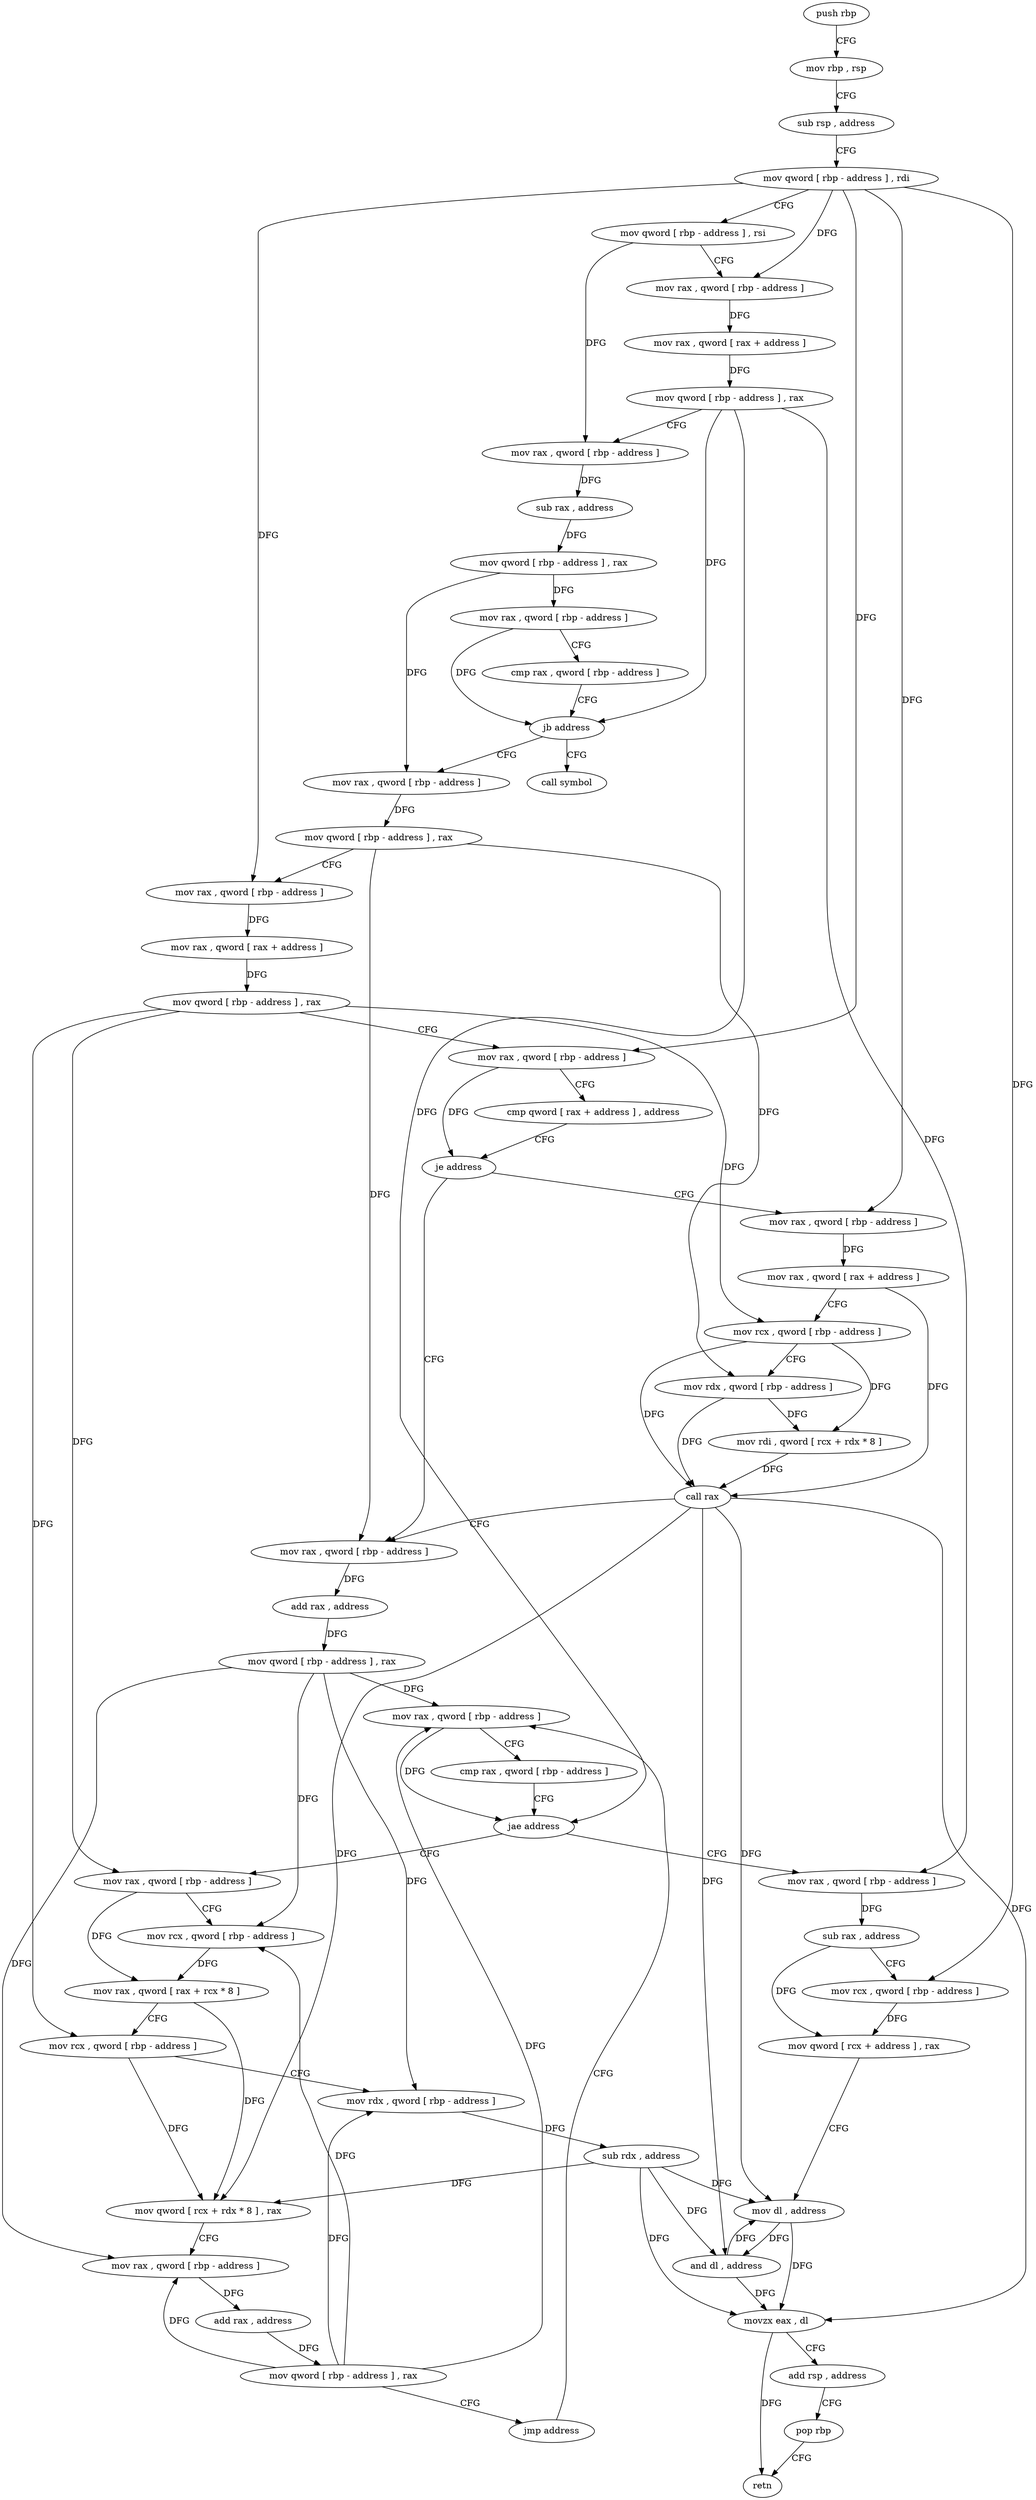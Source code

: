 digraph "func" {
"197296" [label = "push rbp" ]
"197297" [label = "mov rbp , rsp" ]
"197300" [label = "sub rsp , address" ]
"197304" [label = "mov qword [ rbp - address ] , rdi" ]
"197308" [label = "mov qword [ rbp - address ] , rsi" ]
"197312" [label = "mov rax , qword [ rbp - address ]" ]
"197316" [label = "mov rax , qword [ rax + address ]" ]
"197320" [label = "mov qword [ rbp - address ] , rax" ]
"197324" [label = "mov rax , qword [ rbp - address ]" ]
"197328" [label = "sub rax , address" ]
"197334" [label = "mov qword [ rbp - address ] , rax" ]
"197338" [label = "mov rax , qword [ rbp - address ]" ]
"197342" [label = "cmp rax , qword [ rbp - address ]" ]
"197346" [label = "jb address" ]
"197357" [label = "mov rax , qword [ rbp - address ]" ]
"197352" [label = "call symbol" ]
"197361" [label = "mov qword [ rbp - address ] , rax" ]
"197365" [label = "mov rax , qword [ rbp - address ]" ]
"197369" [label = "mov rax , qword [ rax + address ]" ]
"197373" [label = "mov qword [ rbp - address ] , rax" ]
"197377" [label = "mov rax , qword [ rbp - address ]" ]
"197381" [label = "cmp qword [ rax + address ] , address" ]
"197386" [label = "je address" ]
"197414" [label = "mov rax , qword [ rbp - address ]" ]
"197392" [label = "mov rax , qword [ rbp - address ]" ]
"197418" [label = "add rax , address" ]
"197424" [label = "mov qword [ rbp - address ] , rax" ]
"197428" [label = "mov rax , qword [ rbp - address ]" ]
"197396" [label = "mov rax , qword [ rax + address ]" ]
"197400" [label = "mov rcx , qword [ rbp - address ]" ]
"197404" [label = "mov rdx , qword [ rbp - address ]" ]
"197408" [label = "mov rdi , qword [ rcx + rdx * 8 ]" ]
"197412" [label = "call rax" ]
"197492" [label = "mov rax , qword [ rbp - address ]" ]
"197496" [label = "sub rax , address" ]
"197502" [label = "mov rcx , qword [ rbp - address ]" ]
"197506" [label = "mov qword [ rcx + address ] , rax" ]
"197510" [label = "mov dl , address" ]
"197512" [label = "and dl , address" ]
"197515" [label = "movzx eax , dl" ]
"197518" [label = "add rsp , address" ]
"197522" [label = "pop rbp" ]
"197523" [label = "retn" ]
"197442" [label = "mov rax , qword [ rbp - address ]" ]
"197446" [label = "mov rcx , qword [ rbp - address ]" ]
"197450" [label = "mov rax , qword [ rax + rcx * 8 ]" ]
"197454" [label = "mov rcx , qword [ rbp - address ]" ]
"197458" [label = "mov rdx , qword [ rbp - address ]" ]
"197462" [label = "sub rdx , address" ]
"197469" [label = "mov qword [ rcx + rdx * 8 ] , rax" ]
"197473" [label = "mov rax , qword [ rbp - address ]" ]
"197477" [label = "add rax , address" ]
"197483" [label = "mov qword [ rbp - address ] , rax" ]
"197487" [label = "jmp address" ]
"197432" [label = "cmp rax , qword [ rbp - address ]" ]
"197436" [label = "jae address" ]
"197296" -> "197297" [ label = "CFG" ]
"197297" -> "197300" [ label = "CFG" ]
"197300" -> "197304" [ label = "CFG" ]
"197304" -> "197308" [ label = "CFG" ]
"197304" -> "197312" [ label = "DFG" ]
"197304" -> "197365" [ label = "DFG" ]
"197304" -> "197377" [ label = "DFG" ]
"197304" -> "197392" [ label = "DFG" ]
"197304" -> "197502" [ label = "DFG" ]
"197308" -> "197312" [ label = "CFG" ]
"197308" -> "197324" [ label = "DFG" ]
"197312" -> "197316" [ label = "DFG" ]
"197316" -> "197320" [ label = "DFG" ]
"197320" -> "197324" [ label = "CFG" ]
"197320" -> "197346" [ label = "DFG" ]
"197320" -> "197436" [ label = "DFG" ]
"197320" -> "197492" [ label = "DFG" ]
"197324" -> "197328" [ label = "DFG" ]
"197328" -> "197334" [ label = "DFG" ]
"197334" -> "197338" [ label = "DFG" ]
"197334" -> "197357" [ label = "DFG" ]
"197338" -> "197342" [ label = "CFG" ]
"197338" -> "197346" [ label = "DFG" ]
"197342" -> "197346" [ label = "CFG" ]
"197346" -> "197357" [ label = "CFG" ]
"197346" -> "197352" [ label = "CFG" ]
"197357" -> "197361" [ label = "DFG" ]
"197361" -> "197365" [ label = "CFG" ]
"197361" -> "197414" [ label = "DFG" ]
"197361" -> "197404" [ label = "DFG" ]
"197365" -> "197369" [ label = "DFG" ]
"197369" -> "197373" [ label = "DFG" ]
"197373" -> "197377" [ label = "CFG" ]
"197373" -> "197400" [ label = "DFG" ]
"197373" -> "197442" [ label = "DFG" ]
"197373" -> "197454" [ label = "DFG" ]
"197377" -> "197381" [ label = "CFG" ]
"197377" -> "197386" [ label = "DFG" ]
"197381" -> "197386" [ label = "CFG" ]
"197386" -> "197414" [ label = "CFG" ]
"197386" -> "197392" [ label = "CFG" ]
"197414" -> "197418" [ label = "DFG" ]
"197392" -> "197396" [ label = "DFG" ]
"197418" -> "197424" [ label = "DFG" ]
"197424" -> "197428" [ label = "DFG" ]
"197424" -> "197446" [ label = "DFG" ]
"197424" -> "197458" [ label = "DFG" ]
"197424" -> "197473" [ label = "DFG" ]
"197428" -> "197432" [ label = "CFG" ]
"197428" -> "197436" [ label = "DFG" ]
"197396" -> "197400" [ label = "CFG" ]
"197396" -> "197412" [ label = "DFG" ]
"197400" -> "197404" [ label = "CFG" ]
"197400" -> "197408" [ label = "DFG" ]
"197400" -> "197412" [ label = "DFG" ]
"197404" -> "197408" [ label = "DFG" ]
"197404" -> "197412" [ label = "DFG" ]
"197408" -> "197412" [ label = "DFG" ]
"197412" -> "197414" [ label = "CFG" ]
"197412" -> "197510" [ label = "DFG" ]
"197412" -> "197512" [ label = "DFG" ]
"197412" -> "197515" [ label = "DFG" ]
"197412" -> "197469" [ label = "DFG" ]
"197492" -> "197496" [ label = "DFG" ]
"197496" -> "197502" [ label = "CFG" ]
"197496" -> "197506" [ label = "DFG" ]
"197502" -> "197506" [ label = "DFG" ]
"197506" -> "197510" [ label = "CFG" ]
"197510" -> "197512" [ label = "DFG" ]
"197510" -> "197515" [ label = "DFG" ]
"197512" -> "197515" [ label = "DFG" ]
"197512" -> "197510" [ label = "DFG" ]
"197515" -> "197518" [ label = "CFG" ]
"197515" -> "197523" [ label = "DFG" ]
"197518" -> "197522" [ label = "CFG" ]
"197522" -> "197523" [ label = "CFG" ]
"197442" -> "197446" [ label = "CFG" ]
"197442" -> "197450" [ label = "DFG" ]
"197446" -> "197450" [ label = "DFG" ]
"197450" -> "197454" [ label = "CFG" ]
"197450" -> "197469" [ label = "DFG" ]
"197454" -> "197458" [ label = "CFG" ]
"197454" -> "197469" [ label = "DFG" ]
"197458" -> "197462" [ label = "DFG" ]
"197462" -> "197469" [ label = "DFG" ]
"197462" -> "197510" [ label = "DFG" ]
"197462" -> "197512" [ label = "DFG" ]
"197462" -> "197515" [ label = "DFG" ]
"197469" -> "197473" [ label = "CFG" ]
"197473" -> "197477" [ label = "DFG" ]
"197477" -> "197483" [ label = "DFG" ]
"197483" -> "197487" [ label = "CFG" ]
"197483" -> "197428" [ label = "DFG" ]
"197483" -> "197446" [ label = "DFG" ]
"197483" -> "197458" [ label = "DFG" ]
"197483" -> "197473" [ label = "DFG" ]
"197487" -> "197428" [ label = "CFG" ]
"197432" -> "197436" [ label = "CFG" ]
"197436" -> "197492" [ label = "CFG" ]
"197436" -> "197442" [ label = "CFG" ]
}
